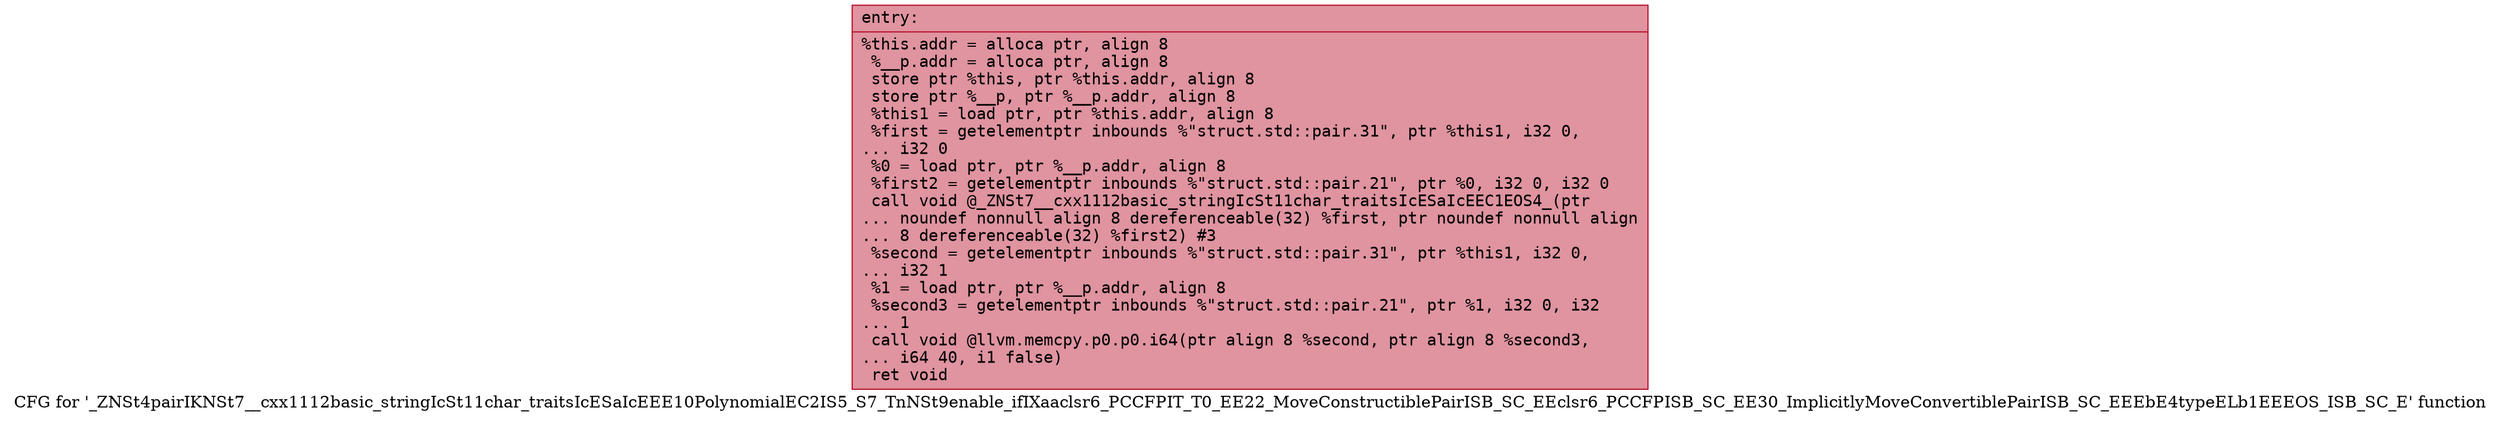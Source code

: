 digraph "CFG for '_ZNSt4pairIKNSt7__cxx1112basic_stringIcSt11char_traitsIcESaIcEEE10PolynomialEC2IS5_S7_TnNSt9enable_ifIXaaclsr6_PCCFPIT_T0_EE22_MoveConstructiblePairISB_SC_EEclsr6_PCCFPISB_SC_EE30_ImplicitlyMoveConvertiblePairISB_SC_EEEbE4typeELb1EEEOS_ISB_SC_E' function" {
	label="CFG for '_ZNSt4pairIKNSt7__cxx1112basic_stringIcSt11char_traitsIcESaIcEEE10PolynomialEC2IS5_S7_TnNSt9enable_ifIXaaclsr6_PCCFPIT_T0_EE22_MoveConstructiblePairISB_SC_EEclsr6_PCCFPISB_SC_EE30_ImplicitlyMoveConvertiblePairISB_SC_EEEbE4typeELb1EEEOS_ISB_SC_E' function";

	Node0x55dab4714960 [shape=record,color="#b70d28ff", style=filled, fillcolor="#b70d2870" fontname="Courier",label="{entry:\l|  %this.addr = alloca ptr, align 8\l  %__p.addr = alloca ptr, align 8\l  store ptr %this, ptr %this.addr, align 8\l  store ptr %__p, ptr %__p.addr, align 8\l  %this1 = load ptr, ptr %this.addr, align 8\l  %first = getelementptr inbounds %\"struct.std::pair.31\", ptr %this1, i32 0,\l... i32 0\l  %0 = load ptr, ptr %__p.addr, align 8\l  %first2 = getelementptr inbounds %\"struct.std::pair.21\", ptr %0, i32 0, i32 0\l  call void @_ZNSt7__cxx1112basic_stringIcSt11char_traitsIcESaIcEEC1EOS4_(ptr\l... noundef nonnull align 8 dereferenceable(32) %first, ptr noundef nonnull align\l... 8 dereferenceable(32) %first2) #3\l  %second = getelementptr inbounds %\"struct.std::pair.31\", ptr %this1, i32 0,\l... i32 1\l  %1 = load ptr, ptr %__p.addr, align 8\l  %second3 = getelementptr inbounds %\"struct.std::pair.21\", ptr %1, i32 0, i32\l... 1\l  call void @llvm.memcpy.p0.p0.i64(ptr align 8 %second, ptr align 8 %second3,\l... i64 40, i1 false)\l  ret void\l}"];
}
